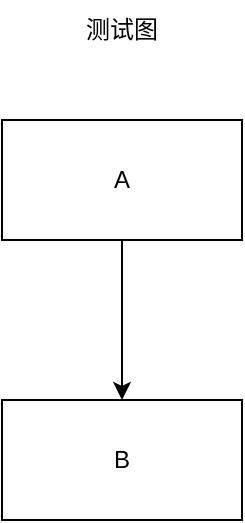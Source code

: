 <mxfile version="20.3.0" type="github">
  <diagram id="TmrRqqmb7d6Zz8BDZMa6" name="第 1 页">
    <mxGraphModel dx="942" dy="525" grid="1" gridSize="10" guides="1" tooltips="1" connect="1" arrows="1" fold="1" page="1" pageScale="1" pageWidth="827" pageHeight="1169" math="0" shadow="0">
      <root>
        <mxCell id="0" />
        <mxCell id="1" parent="0" />
        <mxCell id="SisAKiqBae2frTQCTx5V-5" style="edgeStyle=orthogonalEdgeStyle;rounded=0;orthogonalLoop=1;jettySize=auto;html=1;" edge="1" parent="1" source="SisAKiqBae2frTQCTx5V-1" target="SisAKiqBae2frTQCTx5V-3">
          <mxGeometry relative="1" as="geometry" />
        </mxCell>
        <mxCell id="SisAKiqBae2frTQCTx5V-1" value="A" style="rounded=0;whiteSpace=wrap;html=1;" vertex="1" parent="1">
          <mxGeometry x="350" y="240" width="120" height="60" as="geometry" />
        </mxCell>
        <mxCell id="SisAKiqBae2frTQCTx5V-2" value="测试图" style="text;html=1;strokeColor=none;fillColor=none;align=center;verticalAlign=middle;whiteSpace=wrap;rounded=0;" vertex="1" parent="1">
          <mxGeometry x="380" y="180" width="60" height="30" as="geometry" />
        </mxCell>
        <mxCell id="SisAKiqBae2frTQCTx5V-3" value="B" style="rounded=0;whiteSpace=wrap;html=1;" vertex="1" parent="1">
          <mxGeometry x="350" y="380" width="120" height="60" as="geometry" />
        </mxCell>
      </root>
    </mxGraphModel>
  </diagram>
</mxfile>
